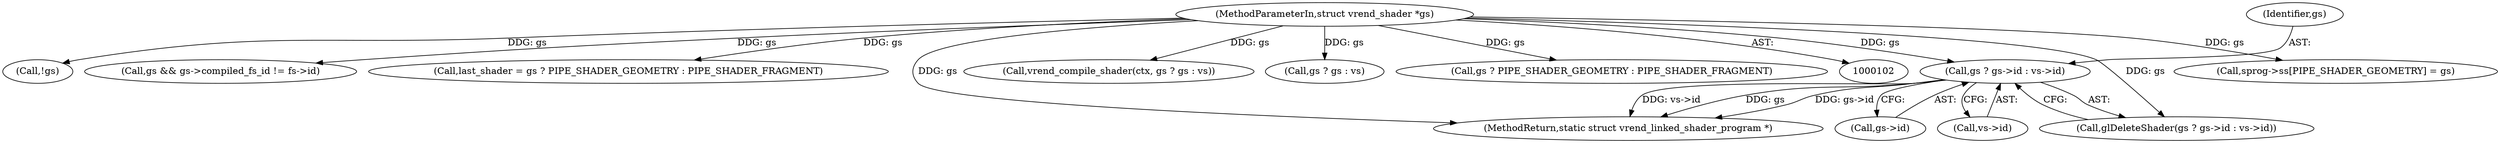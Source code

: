 digraph "0_virglrenderer_a2f12a1b0f95b13b6f8dc3d05d7b74b4386394e4@pointer" {
"1000208" [label="(Call,gs ? gs->id : vs->id)"];
"1000106" [label="(MethodParameterIn,struct vrend_shader *gs)"];
"1000442" [label="(Call,sprog->ss[PIPE_SHADER_GEOMETRY] = gs)"];
"1000209" [label="(Identifier,gs)"];
"1000136" [label="(Call,!gs)"];
"1000126" [label="(Call,gs && gs->compiled_fs_id != fs->id)"];
"1000210" [label="(Call,gs->id)"];
"1000484" [label="(Call,last_shader = gs ? PIPE_SHADER_GEOMETRY : PIPE_SHADER_FRAGMENT)"];
"1001107" [label="(MethodReturn,static struct vrend_linked_shader_program *)"];
"1000196" [label="(Call,vrend_compile_shader(ctx, gs ? gs : vs))"];
"1000213" [label="(Call,vs->id)"];
"1000106" [label="(MethodParameterIn,struct vrend_shader *gs)"];
"1000207" [label="(Call,glDeleteShader(gs ? gs->id : vs->id))"];
"1000198" [label="(Call,gs ? gs : vs)"];
"1000208" [label="(Call,gs ? gs->id : vs->id)"];
"1000486" [label="(Call,gs ? PIPE_SHADER_GEOMETRY : PIPE_SHADER_FRAGMENT)"];
"1000208" -> "1000207"  [label="AST: "];
"1000208" -> "1000210"  [label="CFG: "];
"1000208" -> "1000213"  [label="CFG: "];
"1000209" -> "1000208"  [label="AST: "];
"1000210" -> "1000208"  [label="AST: "];
"1000213" -> "1000208"  [label="AST: "];
"1000207" -> "1000208"  [label="CFG: "];
"1000208" -> "1001107"  [label="DDG: gs"];
"1000208" -> "1001107"  [label="DDG: gs->id"];
"1000208" -> "1001107"  [label="DDG: vs->id"];
"1000106" -> "1000208"  [label="DDG: gs"];
"1000106" -> "1000102"  [label="AST: "];
"1000106" -> "1001107"  [label="DDG: gs"];
"1000106" -> "1000126"  [label="DDG: gs"];
"1000106" -> "1000136"  [label="DDG: gs"];
"1000106" -> "1000196"  [label="DDG: gs"];
"1000106" -> "1000198"  [label="DDG: gs"];
"1000106" -> "1000207"  [label="DDG: gs"];
"1000106" -> "1000442"  [label="DDG: gs"];
"1000106" -> "1000484"  [label="DDG: gs"];
"1000106" -> "1000486"  [label="DDG: gs"];
}
